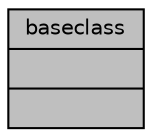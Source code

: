 digraph "baseclass"
{
 // INTERACTIVE_SVG=YES
  bgcolor="transparent";
  edge [fontname="Helvetica",fontsize="10",labelfontname="Helvetica",labelfontsize="10"];
  node [fontname="Helvetica",fontsize="10",shape=record];
  Node1 [label="{baseclass\n||}",height=0.2,width=0.4,color="black", fillcolor="grey75", style="filled" fontcolor="black"];
}
